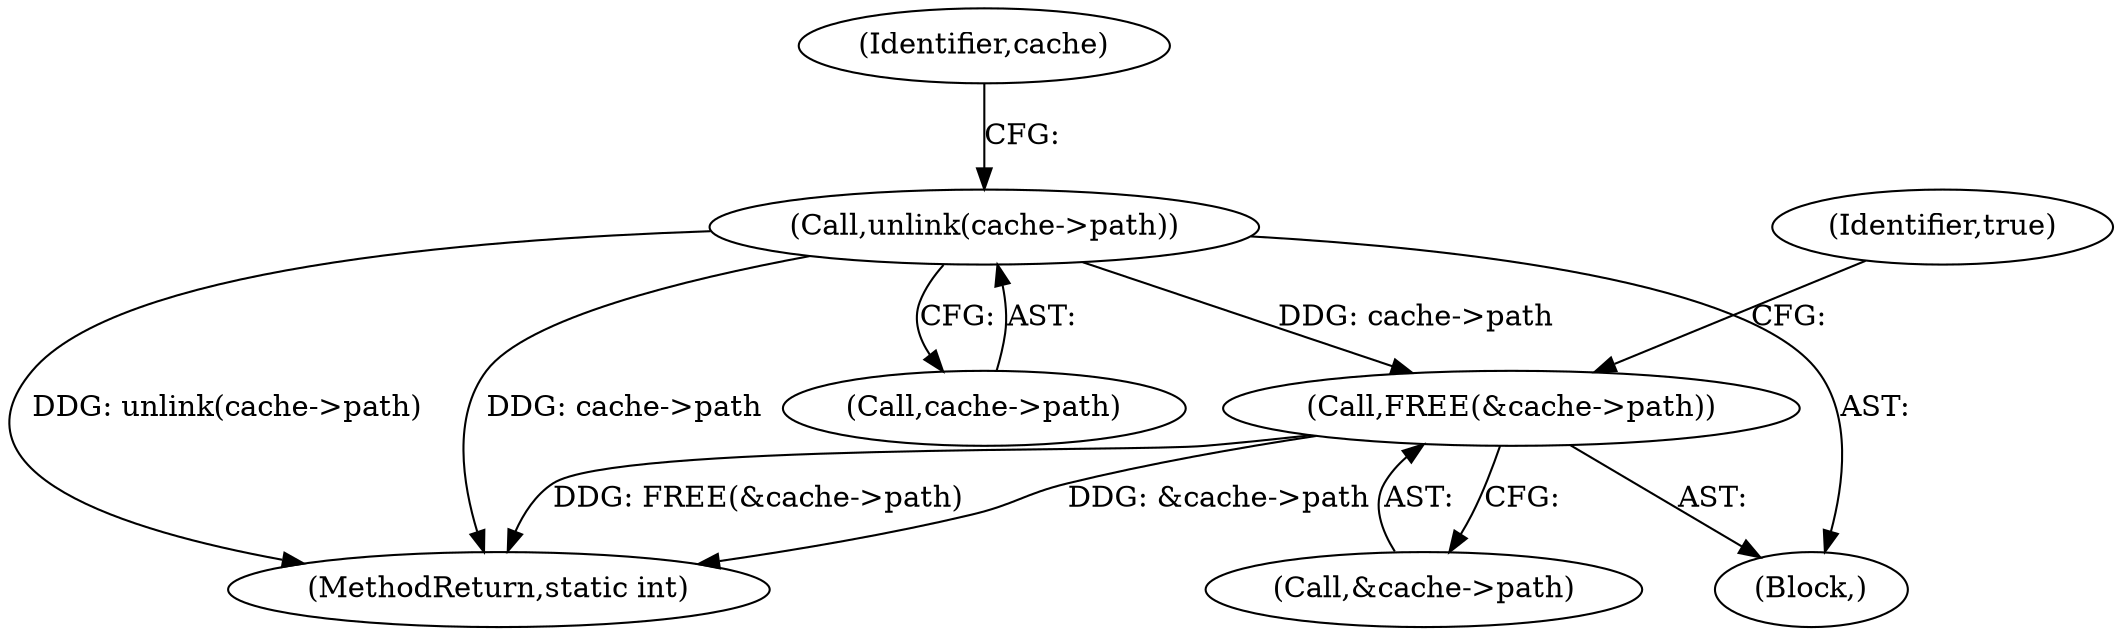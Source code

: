 digraph "0_neomutt_9bfab35522301794483f8f9ed60820bdec9be59e_2@API" {
"1000214" [label="(Call,unlink(cache->path))"];
"1000218" [label="(Call,FREE(&cache->path))"];
"1000213" [label="(Block,)"];
"1000219" [label="(Call,&cache->path)"];
"1000224" [label="(Identifier,true)"];
"1000218" [label="(Call,FREE(&cache->path))"];
"1000538" [label="(MethodReturn,static int)"];
"1000214" [label="(Call,unlink(cache->path))"];
"1000221" [label="(Identifier,cache)"];
"1000215" [label="(Call,cache->path)"];
"1000214" -> "1000213"  [label="AST: "];
"1000214" -> "1000215"  [label="CFG: "];
"1000215" -> "1000214"  [label="AST: "];
"1000221" -> "1000214"  [label="CFG: "];
"1000214" -> "1000538"  [label="DDG: unlink(cache->path)"];
"1000214" -> "1000538"  [label="DDG: cache->path"];
"1000214" -> "1000218"  [label="DDG: cache->path"];
"1000218" -> "1000213"  [label="AST: "];
"1000218" -> "1000219"  [label="CFG: "];
"1000219" -> "1000218"  [label="AST: "];
"1000224" -> "1000218"  [label="CFG: "];
"1000218" -> "1000538"  [label="DDG: &cache->path"];
"1000218" -> "1000538"  [label="DDG: FREE(&cache->path)"];
}
